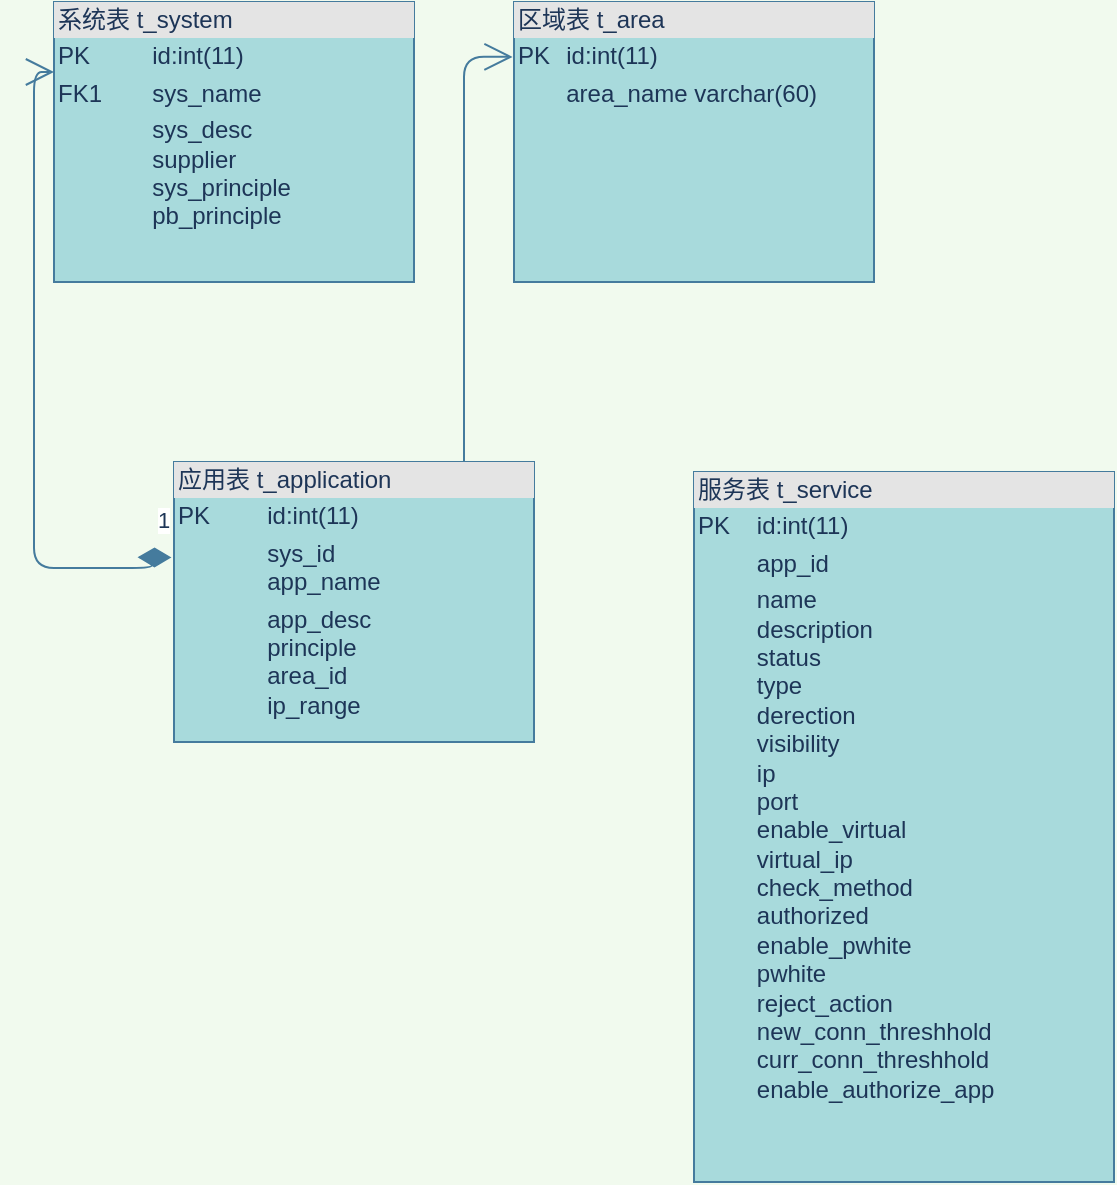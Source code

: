 <mxfile version="14.0.5" type="github">
  <diagram id="_SGQD_y5icIGilB0U0md" name="Page-1">
    <mxGraphModel dx="1038" dy="580" grid="1" gridSize="10" guides="1" tooltips="1" connect="1" arrows="1" fold="1" page="1" pageScale="1" pageWidth="827" pageHeight="1169" background="#F1FAEE" math="0" shadow="0">
      <root>
        <mxCell id="0" />
        <mxCell id="1" parent="0" />
        <mxCell id="Za5c8sp0ydx1lgBo9YmZ-1" value="&lt;div style=&quot;box-sizing: border-box ; width: 100% ; background: #e4e4e4 ; padding: 2px&quot;&gt;系统表 t_system&lt;/div&gt;&lt;table style=&quot;width: 100% ; font-size: 1em&quot; cellpadding=&quot;2&quot; cellspacing=&quot;0&quot;&gt;&lt;tbody&gt;&lt;tr&gt;&lt;td&gt;PK&lt;/td&gt;&lt;td&gt;id:int(11)&lt;/td&gt;&lt;/tr&gt;&lt;tr&gt;&lt;td&gt;FK1&lt;/td&gt;&lt;td&gt;sys_name&lt;/td&gt;&lt;/tr&gt;&lt;tr&gt;&lt;td&gt;&lt;/td&gt;&lt;td&gt;sys_desc&lt;br&gt;supplier&lt;br&gt;sys_principle&lt;br&gt;pb_principle&lt;br&gt;&lt;br&gt;&lt;br&gt;&lt;/td&gt;&lt;/tr&gt;&lt;/tbody&gt;&lt;/table&gt;" style="verticalAlign=top;align=left;overflow=fill;html=1;fillColor=#A8DADC;strokeColor=#457B9D;fontColor=#1D3557;" vertex="1" parent="1">
          <mxGeometry x="140" y="280" width="180" height="140" as="geometry" />
        </mxCell>
        <mxCell id="Za5c8sp0ydx1lgBo9YmZ-2" value="&lt;div style=&quot;box-sizing: border-box ; width: 100% ; background: #e4e4e4 ; padding: 2px&quot;&gt;区域表 t_area&lt;/div&gt;&lt;table style=&quot;width: 100% ; font-size: 1em&quot; cellpadding=&quot;2&quot; cellspacing=&quot;0&quot;&gt;&lt;tbody&gt;&lt;tr&gt;&lt;td&gt;PK&lt;/td&gt;&lt;td&gt;id:int(11)&lt;/td&gt;&lt;/tr&gt;&lt;tr&gt;&lt;td&gt;&lt;br&gt;&lt;/td&gt;&lt;td&gt;area_name varchar(60)&lt;/td&gt;&lt;/tr&gt;&lt;tr&gt;&lt;td&gt;&lt;/td&gt;&lt;td&gt;&lt;br&gt;&lt;br&gt;&lt;br&gt;&lt;/td&gt;&lt;/tr&gt;&lt;/tbody&gt;&lt;/table&gt;" style="verticalAlign=top;align=left;overflow=fill;html=1;fillColor=#A8DADC;strokeColor=#457B9D;fontColor=#1D3557;" vertex="1" parent="1">
          <mxGeometry x="370" y="280" width="180" height="140" as="geometry" />
        </mxCell>
        <mxCell id="Za5c8sp0ydx1lgBo9YmZ-3" value="1" style="endArrow=open;html=1;endSize=12;startArrow=diamondThin;startSize=14;startFill=1;edgeStyle=orthogonalEdgeStyle;align=left;verticalAlign=bottom;strokeColor=#457B9D;fillColor=#A8DADC;fontColor=#1D3557;entryX=-0.004;entryY=0.196;entryDx=0;entryDy=0;entryPerimeter=0;exitX=0.556;exitY=0.643;exitDx=0;exitDy=0;exitPerimeter=0;" edge="1" parent="1" source="Za5c8sp0ydx1lgBo9YmZ-4" target="Za5c8sp0ydx1lgBo9YmZ-2">
          <mxGeometry x="-1" y="3" relative="1" as="geometry">
            <mxPoint x="230" y="370" as="sourcePoint" />
            <mxPoint x="390" y="370" as="targetPoint" />
            <Array as="points">
              <mxPoint x="345" y="520" />
              <mxPoint x="345" y="307" />
            </Array>
          </mxGeometry>
        </mxCell>
        <mxCell id="Za5c8sp0ydx1lgBo9YmZ-4" value="&lt;div style=&quot;box-sizing: border-box ; width: 100% ; background: #e4e4e4 ; padding: 2px&quot;&gt;应用表 t_application&lt;/div&gt;&lt;table style=&quot;width: 100% ; font-size: 1em&quot; cellpadding=&quot;2&quot; cellspacing=&quot;0&quot;&gt;&lt;tbody&gt;&lt;tr&gt;&lt;td&gt;PK&lt;/td&gt;&lt;td&gt;id:int(11)&lt;/td&gt;&lt;/tr&gt;&lt;tr&gt;&lt;td&gt;&lt;br&gt;&lt;/td&gt;&lt;td&gt;sys_id&lt;br&gt;app_name&lt;/td&gt;&lt;/tr&gt;&lt;tr&gt;&lt;td&gt;&lt;br&gt;&lt;/td&gt;&lt;td&gt;app_desc&lt;br&gt;principle&lt;br&gt;area_id&lt;br&gt;ip_range&lt;br&gt;&lt;br&gt;&lt;br&gt;&lt;/td&gt;&lt;/tr&gt;&lt;/tbody&gt;&lt;/table&gt;" style="verticalAlign=top;align=left;overflow=fill;html=1;fillColor=#A8DADC;strokeColor=#457B9D;fontColor=#1D3557;" vertex="1" parent="1">
          <mxGeometry x="200" y="510" width="180" height="140" as="geometry" />
        </mxCell>
        <mxCell id="Za5c8sp0ydx1lgBo9YmZ-6" value="1" style="endArrow=open;html=1;endSize=12;startArrow=diamondThin;startSize=14;startFill=1;edgeStyle=orthogonalEdgeStyle;align=left;verticalAlign=bottom;strokeColor=#457B9D;fillColor=#A8DADC;fontColor=#1D3557;entryX=0;entryY=0.25;entryDx=0;entryDy=0;exitX=-0.007;exitY=0.341;exitDx=0;exitDy=0;exitPerimeter=0;" edge="1" parent="1" source="Za5c8sp0ydx1lgBo9YmZ-4" target="Za5c8sp0ydx1lgBo9YmZ-1">
          <mxGeometry x="-0.945" y="-10" relative="1" as="geometry">
            <mxPoint x="230" y="570" as="sourcePoint" />
            <mxPoint x="300" y="540" as="targetPoint" />
            <Array as="points">
              <mxPoint x="189" y="563" />
              <mxPoint x="130" y="563" />
              <mxPoint x="130" y="315" />
            </Array>
            <mxPoint as="offset" />
          </mxGeometry>
        </mxCell>
        <mxCell id="Za5c8sp0ydx1lgBo9YmZ-7" value="&lt;div style=&quot;box-sizing: border-box ; width: 100% ; background: #e4e4e4 ; padding: 2px&quot;&gt;服务表 t_service&lt;/div&gt;&lt;table style=&quot;width: 100% ; font-size: 1em&quot; cellpadding=&quot;2&quot; cellspacing=&quot;0&quot;&gt;&lt;tbody&gt;&lt;tr&gt;&lt;td&gt;PK&lt;/td&gt;&lt;td&gt;id:int(11)&lt;/td&gt;&lt;/tr&gt;&lt;tr&gt;&lt;td&gt;&lt;br&gt;&lt;/td&gt;&lt;td&gt;app_id&lt;/td&gt;&lt;/tr&gt;&lt;tr&gt;&lt;td&gt;&lt;br&gt;&lt;/td&gt;&lt;td&gt;name&lt;br&gt;description&lt;br&gt;status&lt;br&gt;type&lt;br&gt;derection&amp;nbsp;&lt;br&gt;visibility&lt;br&gt;ip&lt;br&gt;port&lt;br&gt;enable_virtual&lt;br&gt;virtual_ip&lt;br&gt;check_method&lt;br&gt;authorized&lt;br&gt;enable_pwhite&lt;br&gt;pwhite&lt;br&gt;reject_action&lt;br&gt;new_conn_threshhold&lt;br&gt;curr_conn_threshhold&lt;br&gt;enable_authorize_app&lt;br&gt;&lt;br&gt;&lt;br&gt;&lt;br&gt;&lt;/td&gt;&lt;/tr&gt;&lt;/tbody&gt;&lt;/table&gt;" style="verticalAlign=top;align=left;overflow=fill;html=1;fillColor=#A8DADC;strokeColor=#457B9D;fontColor=#1D3557;" vertex="1" parent="1">
          <mxGeometry x="460" y="515" width="210" height="355" as="geometry" />
        </mxCell>
      </root>
    </mxGraphModel>
  </diagram>
</mxfile>
